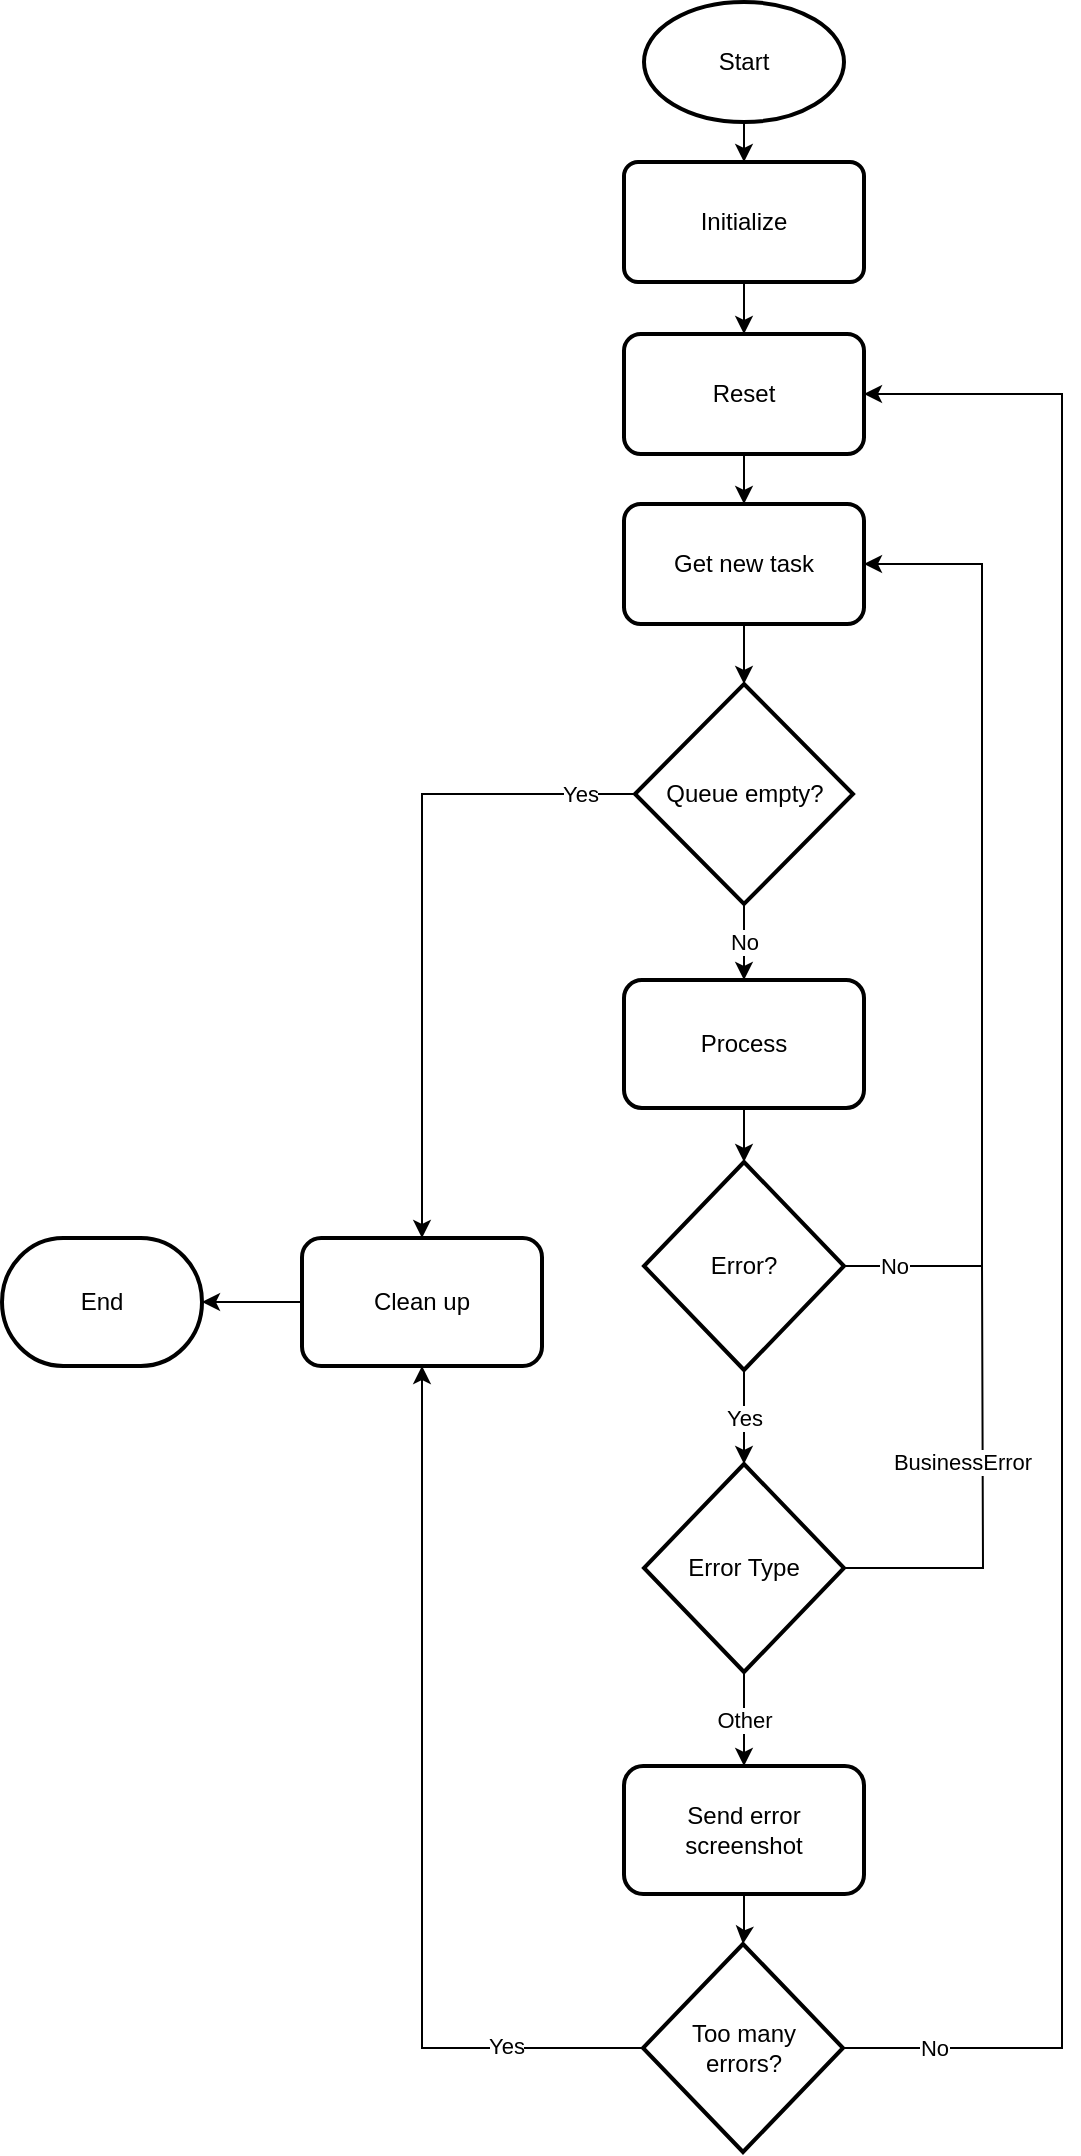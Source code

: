 <mxfile version="22.1.8" type="device">
  <diagram id="C5RBs43oDa-KdzZeNtuy" name="Page-1">
    <mxGraphModel dx="1386" dy="759" grid="1" gridSize="10" guides="1" tooltips="1" connect="1" arrows="1" fold="1" page="1" pageScale="1" pageWidth="827" pageHeight="1169" math="0" shadow="0">
      <root>
        <mxCell id="WIyWlLk6GJQsqaUBKTNV-0" />
        <mxCell id="WIyWlLk6GJQsqaUBKTNV-1" parent="WIyWlLk6GJQsqaUBKTNV-0" />
        <mxCell id="SDpecss4k2ysWKTHnSYy-3" style="edgeStyle=orthogonalEdgeStyle;rounded=0;orthogonalLoop=1;jettySize=auto;html=1;exitX=0.5;exitY=1;exitDx=0;exitDy=0;exitPerimeter=0;entryX=0.5;entryY=0;entryDx=0;entryDy=0;" parent="WIyWlLk6GJQsqaUBKTNV-1" source="SDpecss4k2ysWKTHnSYy-1" target="SDpecss4k2ysWKTHnSYy-2" edge="1">
          <mxGeometry relative="1" as="geometry" />
        </mxCell>
        <mxCell id="SDpecss4k2ysWKTHnSYy-1" value="Start" style="strokeWidth=2;html=1;shape=mxgraph.flowchart.start_1;whiteSpace=wrap;" parent="WIyWlLk6GJQsqaUBKTNV-1" vertex="1">
          <mxGeometry x="481" y="99" width="100" height="60" as="geometry" />
        </mxCell>
        <mxCell id="SDpecss4k2ysWKTHnSYy-2" value="Initialize" style="rounded=1;whiteSpace=wrap;html=1;absoluteArcSize=1;arcSize=14;strokeWidth=2;" parent="WIyWlLk6GJQsqaUBKTNV-1" vertex="1">
          <mxGeometry x="471" y="179" width="120" height="60" as="geometry" />
        </mxCell>
        <mxCell id="SDpecss4k2ysWKTHnSYy-7" value="" style="edgeStyle=orthogonalEdgeStyle;rounded=0;orthogonalLoop=1;jettySize=auto;html=1;exitX=0.5;exitY=1;exitDx=0;exitDy=0;" parent="WIyWlLk6GJQsqaUBKTNV-1" source="SDpecss4k2ysWKTHnSYy-2" target="SDpecss4k2ysWKTHnSYy-6" edge="1">
          <mxGeometry relative="1" as="geometry">
            <mxPoint x="531" y="245" as="sourcePoint" />
          </mxGeometry>
        </mxCell>
        <mxCell id="v_Jm0VLPgmFqjwZNiaEY-1" value="" style="edgeStyle=orthogonalEdgeStyle;rounded=0;orthogonalLoop=1;jettySize=auto;html=1;" parent="WIyWlLk6GJQsqaUBKTNV-1" source="SDpecss4k2ysWKTHnSYy-6" target="v_Jm0VLPgmFqjwZNiaEY-0" edge="1">
          <mxGeometry relative="1" as="geometry" />
        </mxCell>
        <mxCell id="SDpecss4k2ysWKTHnSYy-6" value="Reset" style="whiteSpace=wrap;html=1;rounded=1;arcSize=14;strokeWidth=2;" parent="WIyWlLk6GJQsqaUBKTNV-1" vertex="1">
          <mxGeometry x="471" y="265" width="120" height="60" as="geometry" />
        </mxCell>
        <mxCell id="SDpecss4k2ysWKTHnSYy-11" style="edgeStyle=orthogonalEdgeStyle;rounded=0;orthogonalLoop=1;jettySize=auto;html=1;exitX=0.5;exitY=1;exitDx=0;exitDy=0;entryX=0.5;entryY=0;entryDx=0;entryDy=0;entryPerimeter=0;" parent="WIyWlLk6GJQsqaUBKTNV-1" source="SDpecss4k2ysWKTHnSYy-8" target="SDpecss4k2ysWKTHnSYy-10" edge="1">
          <mxGeometry relative="1" as="geometry" />
        </mxCell>
        <mxCell id="SDpecss4k2ysWKTHnSYy-8" value="Process" style="whiteSpace=wrap;html=1;rounded=1;arcSize=14;strokeWidth=2;" parent="WIyWlLk6GJQsqaUBKTNV-1" vertex="1">
          <mxGeometry x="471" y="588" width="120" height="64" as="geometry" />
        </mxCell>
        <mxCell id="v_Jm0VLPgmFqjwZNiaEY-19" value="No" style="edgeStyle=orthogonalEdgeStyle;rounded=0;orthogonalLoop=1;jettySize=auto;html=1;entryX=1;entryY=0.5;entryDx=0;entryDy=0;exitX=1;exitY=0.5;exitDx=0;exitDy=0;exitPerimeter=0;" parent="WIyWlLk6GJQsqaUBKTNV-1" source="SDpecss4k2ysWKTHnSYy-10" target="v_Jm0VLPgmFqjwZNiaEY-0" edge="1">
          <mxGeometry x="-0.9" relative="1" as="geometry">
            <mxPoint x="585.5" y="749" as="sourcePoint" />
            <mxPoint x="595.5" y="380" as="targetPoint" />
            <Array as="points">
              <mxPoint x="650" y="731" />
              <mxPoint x="650" y="380" />
            </Array>
            <mxPoint x="1" as="offset" />
          </mxGeometry>
        </mxCell>
        <mxCell id="SDpecss4k2ysWKTHnSYy-10" value="Error?" style="strokeWidth=2;html=1;shape=mxgraph.flowchart.decision;whiteSpace=wrap;" parent="WIyWlLk6GJQsqaUBKTNV-1" vertex="1">
          <mxGeometry x="481" y="679" width="100" height="104" as="geometry" />
        </mxCell>
        <mxCell id="SDpecss4k2ysWKTHnSYy-20" style="edgeStyle=orthogonalEdgeStyle;rounded=0;orthogonalLoop=1;jettySize=auto;html=1;exitX=0;exitY=0.5;exitDx=0;exitDy=0;" parent="WIyWlLk6GJQsqaUBKTNV-1" source="SDpecss4k2ysWKTHnSYy-17" target="SDpecss4k2ysWKTHnSYy-19" edge="1">
          <mxGeometry relative="1" as="geometry" />
        </mxCell>
        <mxCell id="SDpecss4k2ysWKTHnSYy-17" value="Clean up" style="rounded=1;whiteSpace=wrap;html=1;strokeWidth=2;" parent="WIyWlLk6GJQsqaUBKTNV-1" vertex="1">
          <mxGeometry x="310" y="717" width="120" height="64" as="geometry" />
        </mxCell>
        <mxCell id="SDpecss4k2ysWKTHnSYy-19" value="End" style="strokeWidth=2;html=1;shape=mxgraph.flowchart.terminator;whiteSpace=wrap;" parent="WIyWlLk6GJQsqaUBKTNV-1" vertex="1">
          <mxGeometry x="160" y="717" width="100" height="64" as="geometry" />
        </mxCell>
        <mxCell id="SDpecss4k2ysWKTHnSYy-43" style="edgeStyle=orthogonalEdgeStyle;rounded=0;orthogonalLoop=1;jettySize=auto;html=1;exitX=0;exitY=0.5;exitDx=0;exitDy=0;exitPerimeter=0;entryX=0.5;entryY=1;entryDx=0;entryDy=0;" parent="WIyWlLk6GJQsqaUBKTNV-1" source="SDpecss4k2ysWKTHnSYy-23" target="SDpecss4k2ysWKTHnSYy-17" edge="1">
          <mxGeometry relative="1" as="geometry" />
        </mxCell>
        <mxCell id="SDpecss4k2ysWKTHnSYy-44" value="Yes" style="edgeLabel;html=1;align=center;verticalAlign=middle;resizable=0;points=[];" parent="SDpecss4k2ysWKTHnSYy-43" vertex="1" connectable="0">
          <mxGeometry x="-0.694" y="-1" relative="1" as="geometry">
            <mxPoint as="offset" />
          </mxGeometry>
        </mxCell>
        <mxCell id="SDpecss4k2ysWKTHnSYy-45" value="No" style="edgeStyle=orthogonalEdgeStyle;rounded=0;orthogonalLoop=1;jettySize=auto;html=1;exitX=1;exitY=0.5;exitDx=0;exitDy=0;exitPerimeter=0;entryX=1;entryY=0.5;entryDx=0;entryDy=0;" parent="WIyWlLk6GJQsqaUBKTNV-1" source="SDpecss4k2ysWKTHnSYy-23" target="SDpecss4k2ysWKTHnSYy-6" edge="1">
          <mxGeometry x="-0.913" relative="1" as="geometry">
            <Array as="points">
              <mxPoint x="690" y="1122" />
              <mxPoint x="690" y="295" />
            </Array>
            <mxPoint as="offset" />
          </mxGeometry>
        </mxCell>
        <mxCell id="SDpecss4k2ysWKTHnSYy-23" value="Too many &lt;br&gt;errors?" style="strokeWidth=2;html=1;shape=mxgraph.flowchart.decision;whiteSpace=wrap;" parent="WIyWlLk6GJQsqaUBKTNV-1" vertex="1">
          <mxGeometry x="480.5" y="1070" width="100" height="104" as="geometry" />
        </mxCell>
        <mxCell id="SDpecss4k2ysWKTHnSYy-36" value="" style="edgeStyle=orthogonalEdgeStyle;rounded=0;orthogonalLoop=1;jettySize=auto;html=1;entryX=0.5;entryY=0;entryDx=0;entryDy=0;entryPerimeter=0;" parent="WIyWlLk6GJQsqaUBKTNV-1" source="SDpecss4k2ysWKTHnSYy-33" target="SDpecss4k2ysWKTHnSYy-23" edge="1">
          <mxGeometry relative="1" as="geometry">
            <mxPoint x="531" y="1092" as="targetPoint" />
          </mxGeometry>
        </mxCell>
        <mxCell id="SDpecss4k2ysWKTHnSYy-33" value="Send error screenshot" style="rounded=1;whiteSpace=wrap;html=1;strokeWidth=2;" parent="WIyWlLk6GJQsqaUBKTNV-1" vertex="1">
          <mxGeometry x="471" y="981" width="120" height="64" as="geometry" />
        </mxCell>
        <mxCell id="v_Jm0VLPgmFqjwZNiaEY-15" value="" style="edgeStyle=orthogonalEdgeStyle;rounded=0;orthogonalLoop=1;jettySize=auto;html=1;" parent="WIyWlLk6GJQsqaUBKTNV-1" source="v_Jm0VLPgmFqjwZNiaEY-0" target="v_Jm0VLPgmFqjwZNiaEY-14" edge="1">
          <mxGeometry relative="1" as="geometry" />
        </mxCell>
        <mxCell id="v_Jm0VLPgmFqjwZNiaEY-0" value="&lt;div&gt;Get new task&lt;/div&gt;" style="whiteSpace=wrap;html=1;rounded=1;arcSize=14;strokeWidth=2;" parent="WIyWlLk6GJQsqaUBKTNV-1" vertex="1">
          <mxGeometry x="471" y="350" width="120" height="60" as="geometry" />
        </mxCell>
        <mxCell id="v_Jm0VLPgmFqjwZNiaEY-16" value="&lt;div&gt;Yes&lt;/div&gt;" style="edgeStyle=orthogonalEdgeStyle;rounded=0;orthogonalLoop=1;jettySize=auto;html=1;exitX=0;exitY=0.5;exitDx=0;exitDy=0;exitPerimeter=0;entryX=0.5;entryY=0;entryDx=0;entryDy=0;" parent="WIyWlLk6GJQsqaUBKTNV-1" source="v_Jm0VLPgmFqjwZNiaEY-14" target="SDpecss4k2ysWKTHnSYy-17" edge="1">
          <mxGeometry x="-0.825" relative="1" as="geometry">
            <mxPoint x="1" as="offset" />
          </mxGeometry>
        </mxCell>
        <mxCell id="v_Jm0VLPgmFqjwZNiaEY-17" value="No" style="edgeStyle=orthogonalEdgeStyle;rounded=0;orthogonalLoop=1;jettySize=auto;html=1;exitX=0.5;exitY=1;exitDx=0;exitDy=0;exitPerimeter=0;entryX=0.5;entryY=0;entryDx=0;entryDy=0;" parent="WIyWlLk6GJQsqaUBKTNV-1" source="v_Jm0VLPgmFqjwZNiaEY-14" target="SDpecss4k2ysWKTHnSYy-8" edge="1">
          <mxGeometry relative="1" as="geometry" />
        </mxCell>
        <mxCell id="v_Jm0VLPgmFqjwZNiaEY-14" value="&lt;div&gt;Queue empty?&lt;/div&gt;" style="strokeWidth=2;html=1;shape=mxgraph.flowchart.decision;whiteSpace=wrap;" parent="WIyWlLk6GJQsqaUBKTNV-1" vertex="1">
          <mxGeometry x="476.5" y="440" width="109" height="110" as="geometry" />
        </mxCell>
        <mxCell id="v_Jm0VLPgmFqjwZNiaEY-22" value="&lt;div&gt;BusinessError&lt;/div&gt;" style="edgeStyle=orthogonalEdgeStyle;rounded=0;orthogonalLoop=1;jettySize=auto;html=1;exitX=1;exitY=0.5;exitDx=0;exitDy=0;exitPerimeter=0;endArrow=none;endFill=0;" parent="WIyWlLk6GJQsqaUBKTNV-1" source="v_Jm0VLPgmFqjwZNiaEY-20" edge="1">
          <mxGeometry x="0.107" y="10" relative="1" as="geometry">
            <mxPoint x="650" y="730" as="targetPoint" />
            <mxPoint as="offset" />
          </mxGeometry>
        </mxCell>
        <mxCell id="v_Jm0VLPgmFqjwZNiaEY-23" value="Other" style="edgeStyle=orthogonalEdgeStyle;rounded=0;orthogonalLoop=1;jettySize=auto;html=1;exitX=0.5;exitY=1;exitDx=0;exitDy=0;exitPerimeter=0;entryX=0.5;entryY=0;entryDx=0;entryDy=0;" parent="WIyWlLk6GJQsqaUBKTNV-1" source="v_Jm0VLPgmFqjwZNiaEY-20" target="SDpecss4k2ysWKTHnSYy-33" edge="1">
          <mxGeometry relative="1" as="geometry" />
        </mxCell>
        <mxCell id="v_Jm0VLPgmFqjwZNiaEY-20" value="Error Type" style="strokeWidth=2;html=1;shape=mxgraph.flowchart.decision;whiteSpace=wrap;" parent="WIyWlLk6GJQsqaUBKTNV-1" vertex="1">
          <mxGeometry x="481" y="830" width="100" height="104" as="geometry" />
        </mxCell>
        <mxCell id="v_Jm0VLPgmFqjwZNiaEY-21" value="Yes" style="edgeStyle=orthogonalEdgeStyle;rounded=0;orthogonalLoop=1;jettySize=auto;html=1;exitX=0.5;exitY=1;exitDx=0;exitDy=0;exitPerimeter=0;entryX=0.5;entryY=0;entryDx=0;entryDy=0;entryPerimeter=0;" parent="WIyWlLk6GJQsqaUBKTNV-1" source="SDpecss4k2ysWKTHnSYy-10" target="v_Jm0VLPgmFqjwZNiaEY-20" edge="1">
          <mxGeometry relative="1" as="geometry" />
        </mxCell>
      </root>
    </mxGraphModel>
  </diagram>
</mxfile>
